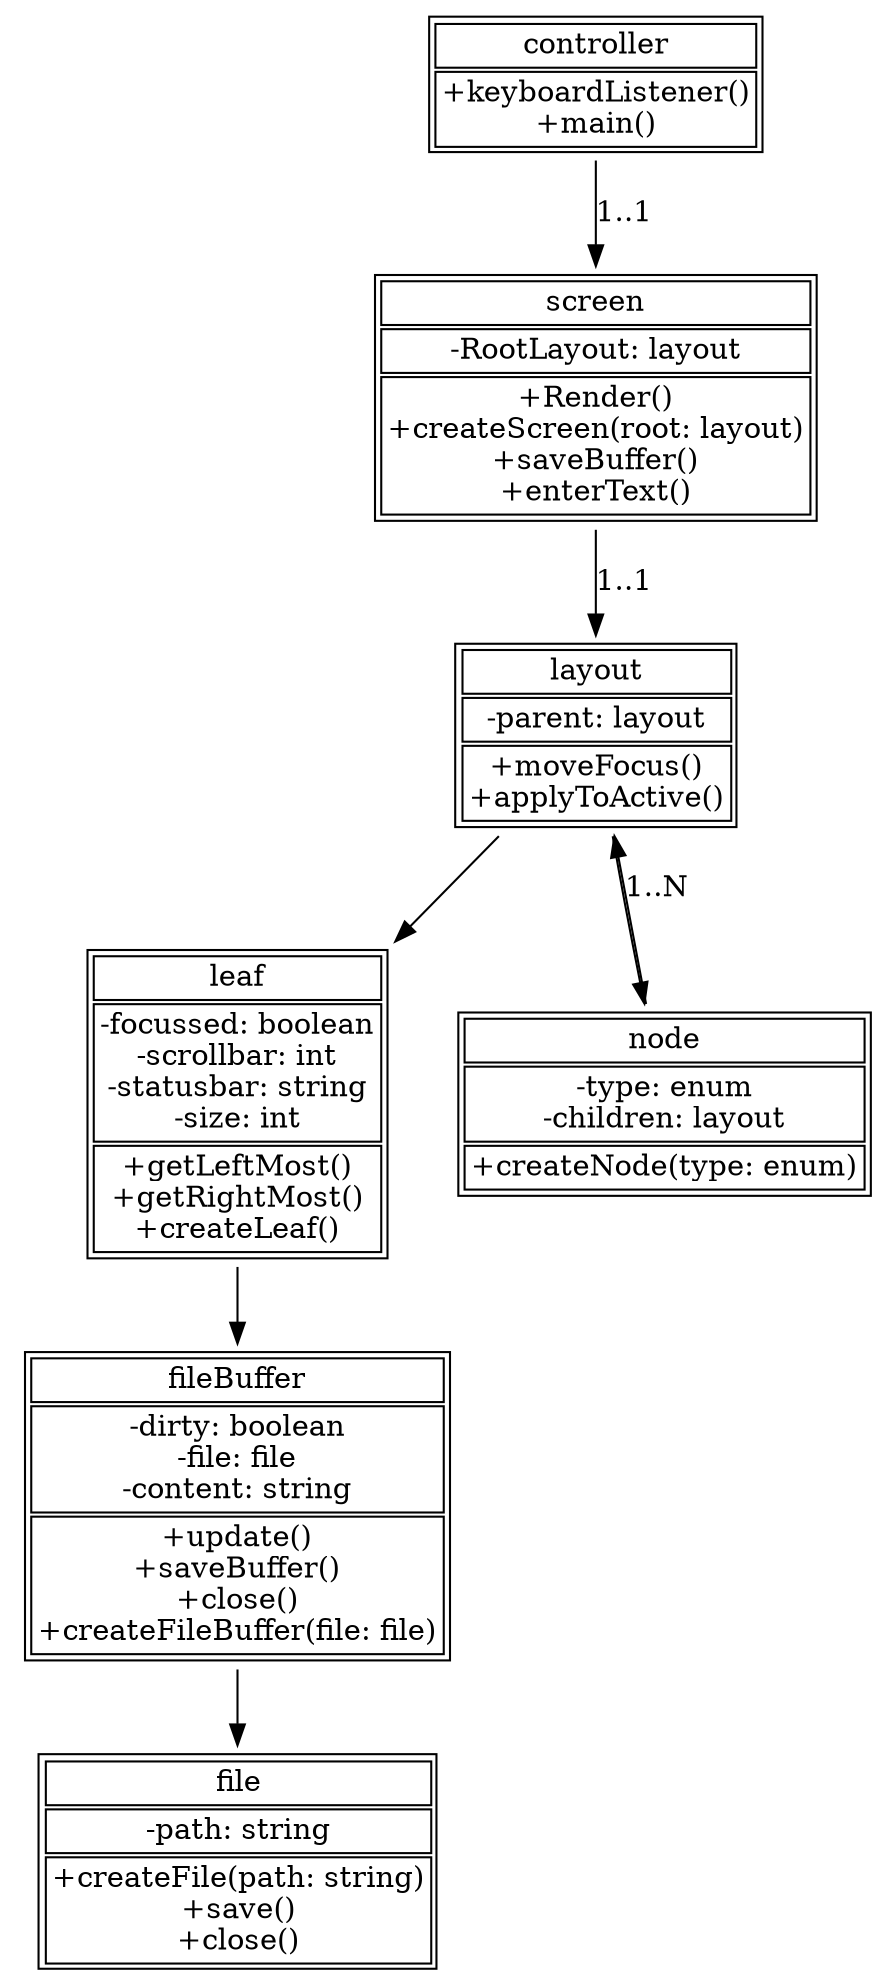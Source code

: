 /*
    u-> init -> c -> init -> s -> layout met eerste filebuffer (loop over filenames)
*/
digraph{
    node[shape=none]

    screen [label=<<table><tr><td>screen</td></tr>
	<tr><td>-RootLayout: layout</td></tr>
	<tr><td>+Render()<br/>
		+createScreen(root: layout)<br/>
		+saveBuffer()<br/>
		+enterText()</td></tr>
	</table>>]

    controller [label=<<table>
	<tr><td>controller</td></tr>
	<tr><td>+keyboardListener()<br/>
		+main()</td></tr>
	</table>>]

    lay [label=<<table>
	<tr><td>layout</td></tr>
	<tr><td>-parent: layout</td></tr>
	<tr><td>+moveFocus()<br/>
		+applyToActive()</td></tr>
	</table>>]

    leaf [label=<<table>
	<tr><td>leaf</td></tr>
	<tr><td>-focussed: boolean<br/>
		-scrollbar: int<br/>
		-statusbar: string<br/>
		-size: int</td></tr>
	<tr><td>+getLeftMost()<br/>
		+getRightMost()<br/>
		+createLeaf()</td></tr>
	</table>>]

    /*
	no polymorphism since all other properties are the same
    */
    nd [label=<<table>
	<tr><td>node</td></tr>
	<tr><td>-type: enum<br/>
		-children: layout</td></tr>
	<tr><td>+createNode(type: enum)</td></tr>
	</table>>]

    fbview [label=<<table>
	<tr><td>fileBuffer</td></tr>
	<tr><td>-dirty: boolean<br/>
		-file: file<br/>
		-content: string</td></tr>
	<tr><td>+update()<br/>
		+saveBuffer()<br/>
		+close()<br/>
		+createFileBuffer(file: file)</td></tr>
	</table>>]
	
    /*
    view [label=<<table>
	<tr><td>view</td></tr>
	<tr><td>+updateView()
		</td></tr>
	</table>>]
	*/


    file [label=<<table>
	<tr><td>file</td></tr>
	<tr><td>-path: string</td></tr>
	<tr><td>+createFile(path: string)<br/>
		+save()<br/>
		+close()</td></tr>
	</table>>]

    controller -> screen -> lay[label="1..1"]
    lay -> {leaf, nd}
    leaf->fbview->file
    nd->lay[label="1..N"]
}
